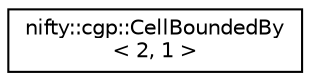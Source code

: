 digraph "Graphical Class Hierarchy"
{
  edge [fontname="Helvetica",fontsize="10",labelfontname="Helvetica",labelfontsize="10"];
  node [fontname="Helvetica",fontsize="10",shape=record];
  rankdir="LR";
  Node1 [label="nifty::cgp::CellBoundedBy\l\< 2, 1 \>",height=0.2,width=0.4,color="black", fillcolor="white", style="filled",URL="$classnifty_1_1cgp_1_1CellBoundedBy_3_012_00_011_01_4.html"];
}

